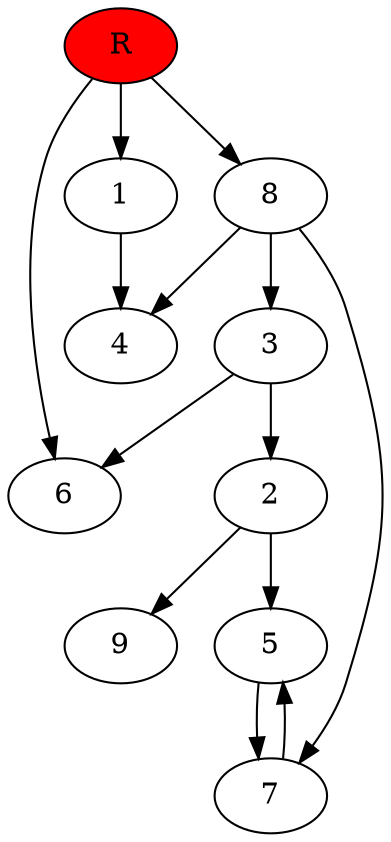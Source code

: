 digraph prb43099 {
	1
	2
	3
	4
	5
	6
	7
	8
	R [fillcolor="#ff0000" style=filled]
	1 -> 4
	2 -> 5
	2 -> 9
	3 -> 2
	3 -> 6
	5 -> 7
	7 -> 5
	8 -> 3
	8 -> 4
	8 -> 7
	R -> 1
	R -> 6
	R -> 8
}
